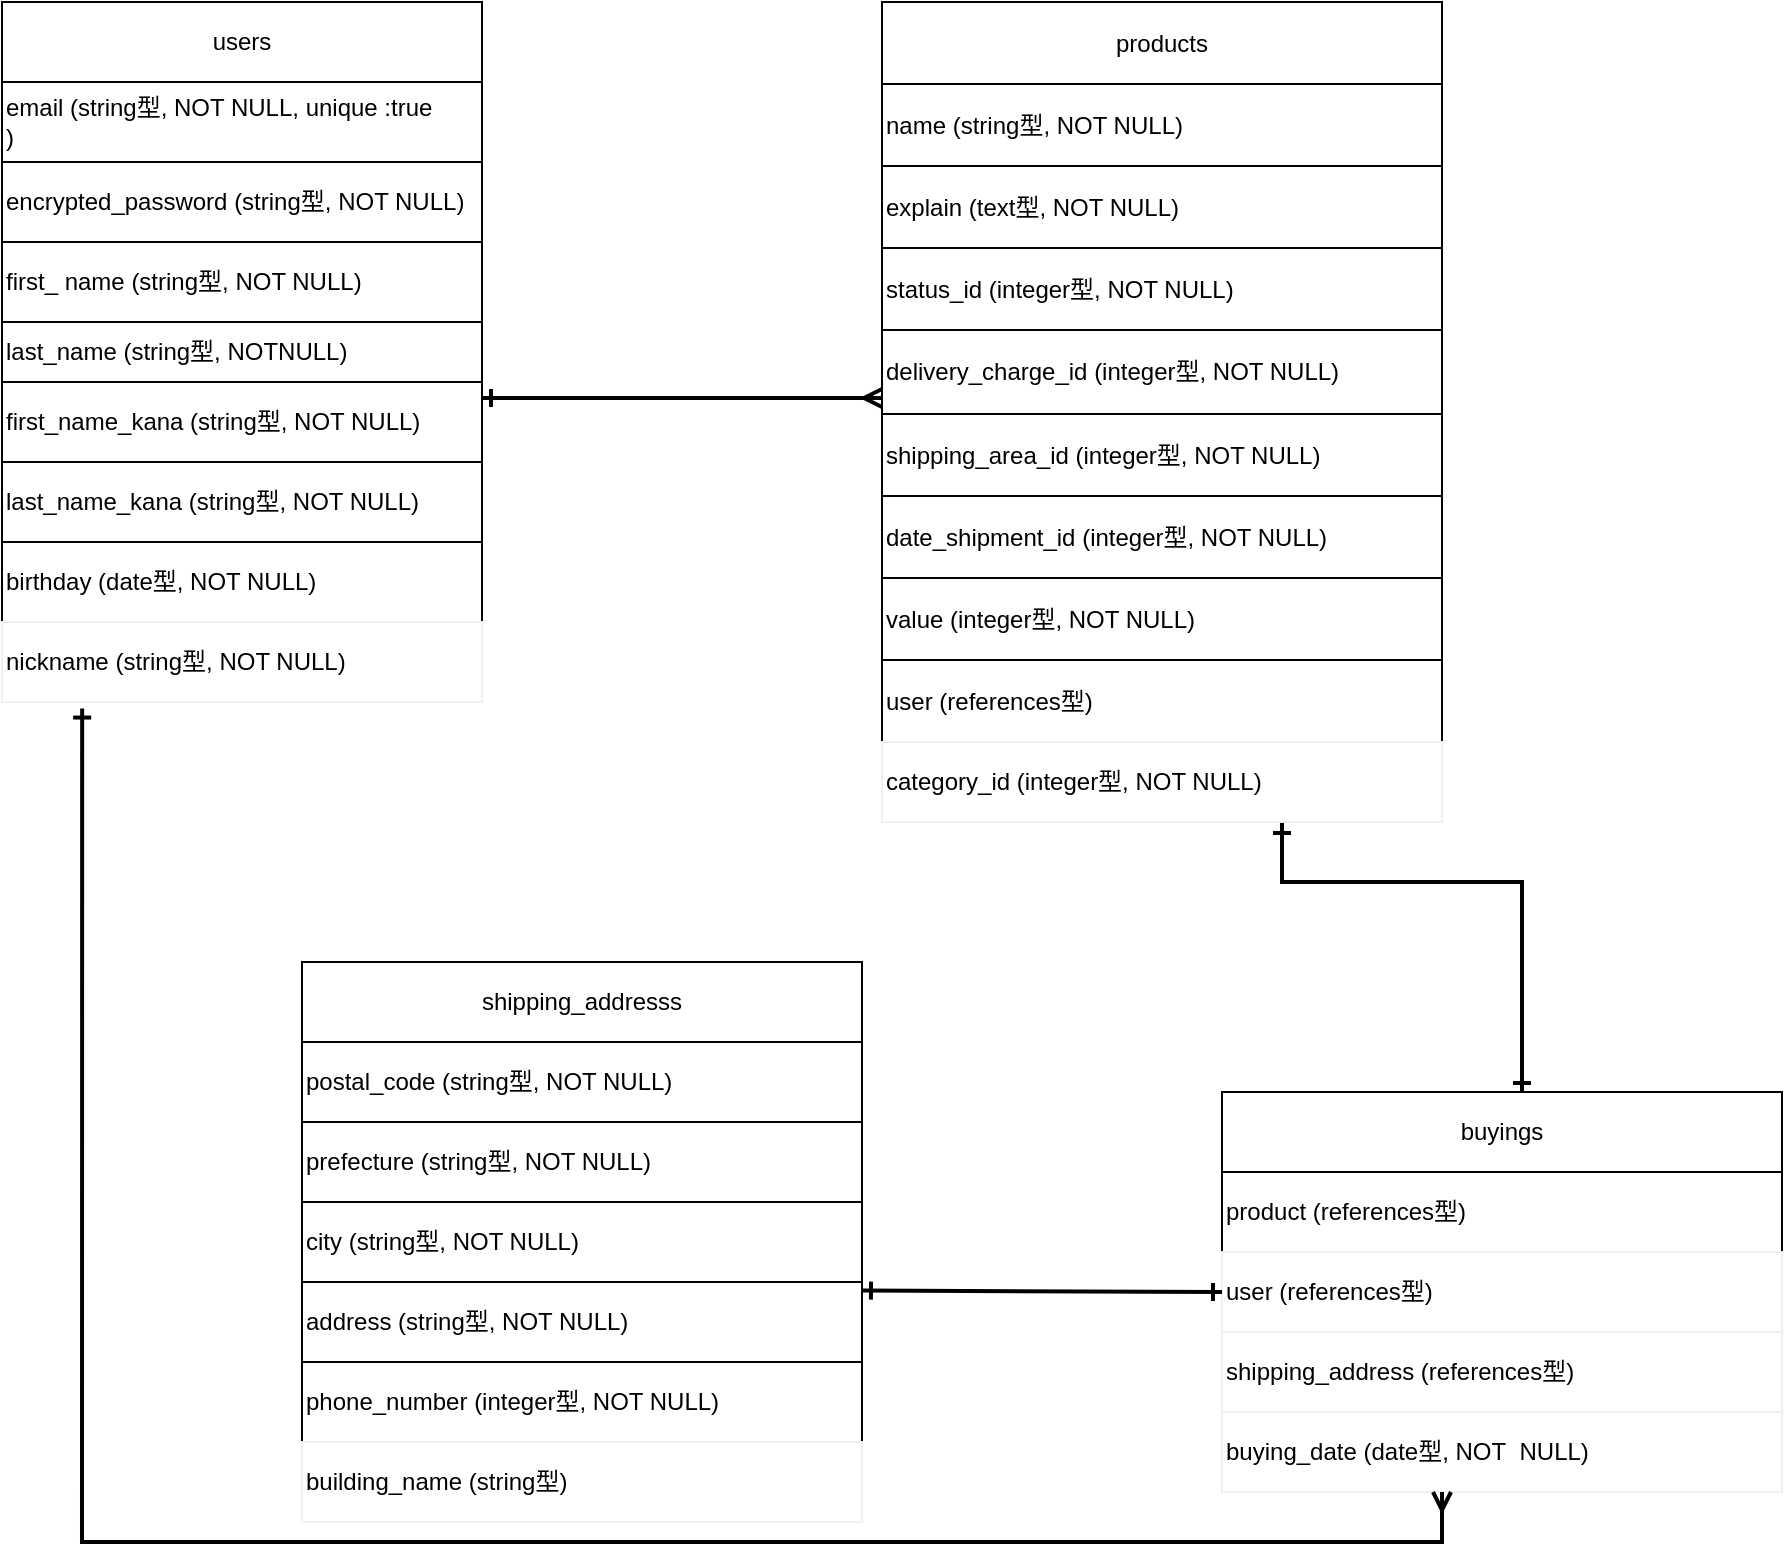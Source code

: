 <mxfile>
    <diagram id="JvZSe9SX6DZq3oTLHzbs" name="ページ1">
        <mxGraphModel dx="1220" dy="771" grid="1" gridSize="10" guides="1" tooltips="1" connect="1" arrows="1" fold="1" page="1" pageScale="1" pageWidth="827" pageHeight="1169" math="0" shadow="0">
            <root>
                <mxCell id="0"/>
                <mxCell id="1" parent="0"/>
                <mxCell id="80" value="" style="shape=table;html=1;whiteSpace=wrap;startSize=0;container=1;collapsible=0;childLayout=tableLayout;align=left;" vertex="1" parent="1">
                    <mxGeometry x="40" y="40" width="240" height="310" as="geometry"/>
                </mxCell>
                <mxCell id="81" value="" style="shape=partialRectangle;html=1;whiteSpace=wrap;collapsible=0;dropTarget=0;pointerEvents=0;fillColor=none;top=0;left=0;bottom=0;right=0;points=[[0,0.5],[1,0.5]];portConstraint=eastwest;align=left;" vertex="1" parent="80">
                    <mxGeometry width="240" height="40" as="geometry"/>
                </mxCell>
                <mxCell id="82" value="users" style="shape=partialRectangle;html=1;whiteSpace=wrap;connectable=0;overflow=hidden;fillColor=none;top=0;left=0;bottom=0;right=0;align=center;" vertex="1" parent="81">
                    <mxGeometry width="240" height="40" as="geometry"/>
                </mxCell>
                <mxCell id="83" value="" style="shape=partialRectangle;html=1;whiteSpace=wrap;collapsible=0;dropTarget=0;pointerEvents=0;fillColor=none;top=0;left=0;bottom=0;right=0;points=[[0,0.5],[1,0.5]];portConstraint=eastwest;align=left;" vertex="1" parent="80">
                    <mxGeometry y="40" width="240" height="40" as="geometry"/>
                </mxCell>
                <mxCell id="84" value="email (string型, NOT NULL, unique :true&lt;br&gt;)" style="shape=partialRectangle;html=1;whiteSpace=wrap;connectable=0;overflow=hidden;fillColor=none;top=0;left=0;bottom=0;right=0;align=left;" vertex="1" parent="83">
                    <mxGeometry width="240" height="40" as="geometry"/>
                </mxCell>
                <mxCell id="85" value="" style="shape=partialRectangle;html=1;whiteSpace=wrap;collapsible=0;dropTarget=0;pointerEvents=0;fillColor=none;top=0;left=0;bottom=0;right=0;points=[[0,0.5],[1,0.5]];portConstraint=eastwest;align=left;" vertex="1" parent="80">
                    <mxGeometry y="80" width="240" height="40" as="geometry"/>
                </mxCell>
                <mxCell id="86" value="encrypted_password (string型, NOT NULL)" style="shape=partialRectangle;html=1;whiteSpace=wrap;connectable=0;overflow=hidden;fillColor=none;top=0;left=0;bottom=0;right=0;align=left;" vertex="1" parent="85">
                    <mxGeometry width="240" height="40" as="geometry"/>
                </mxCell>
                <mxCell id="87" value="" style="shape=partialRectangle;html=1;whiteSpace=wrap;collapsible=0;dropTarget=0;pointerEvents=0;fillColor=none;top=0;left=0;bottom=0;right=0;points=[[0,0.5],[1,0.5]];portConstraint=eastwest;align=left;" vertex="1" parent="80">
                    <mxGeometry y="120" width="240" height="40" as="geometry"/>
                </mxCell>
                <mxCell id="88" value="first_ name (string型, NOT NULL)" style="shape=partialRectangle;html=1;whiteSpace=wrap;connectable=0;overflow=hidden;fillColor=none;top=0;left=0;bottom=0;right=0;align=left;" vertex="1" parent="87">
                    <mxGeometry width="240" height="40" as="geometry"/>
                </mxCell>
                <mxCell id="89" value="" style="shape=partialRectangle;html=1;whiteSpace=wrap;collapsible=0;dropTarget=0;pointerEvents=0;fillColor=none;top=0;left=0;bottom=0;right=0;points=[[0,0.5],[1,0.5]];portConstraint=eastwest;align=left;" vertex="1" parent="80">
                    <mxGeometry y="160" width="240" height="30" as="geometry"/>
                </mxCell>
                <mxCell id="90" value="last_name (string型, NOTNULL)" style="shape=partialRectangle;html=1;whiteSpace=wrap;connectable=0;overflow=hidden;fillColor=none;top=0;left=0;bottom=0;right=0;align=left;" vertex="1" parent="89">
                    <mxGeometry width="240" height="30" as="geometry"/>
                </mxCell>
                <mxCell id="91" value="" style="shape=partialRectangle;html=1;whiteSpace=wrap;collapsible=0;dropTarget=0;pointerEvents=0;fillColor=none;top=0;left=0;bottom=0;right=0;points=[[0,0.5],[1,0.5]];portConstraint=eastwest;align=left;" vertex="1" parent="80">
                    <mxGeometry y="190" width="240" height="40" as="geometry"/>
                </mxCell>
                <mxCell id="92" value="first_name_kana (string型, NOT NULL)" style="shape=partialRectangle;html=1;whiteSpace=wrap;connectable=0;overflow=hidden;fillColor=none;top=0;left=0;bottom=0;right=0;align=left;" vertex="1" parent="91">
                    <mxGeometry width="240" height="40" as="geometry"/>
                </mxCell>
                <mxCell id="93" value="" style="shape=partialRectangle;html=1;whiteSpace=wrap;collapsible=0;dropTarget=0;pointerEvents=0;fillColor=none;top=0;left=0;bottom=0;right=0;points=[[0,0.5],[1,0.5]];portConstraint=eastwest;align=left;" vertex="1" parent="80">
                    <mxGeometry y="230" width="240" height="40" as="geometry"/>
                </mxCell>
                <mxCell id="94" value="last_name_kana (string型, NOT NULL)" style="shape=partialRectangle;html=1;whiteSpace=wrap;connectable=0;overflow=hidden;fillColor=none;top=0;left=0;bottom=0;right=0;align=left;" vertex="1" parent="93">
                    <mxGeometry width="240" height="40" as="geometry"/>
                </mxCell>
                <mxCell id="95" value="" style="shape=partialRectangle;html=1;whiteSpace=wrap;collapsible=0;dropTarget=0;pointerEvents=0;fillColor=none;top=0;left=0;bottom=0;right=0;points=[[0,0.5],[1,0.5]];portConstraint=eastwest;align=left;" vertex="1" parent="80">
                    <mxGeometry y="270" width="240" height="40" as="geometry"/>
                </mxCell>
                <mxCell id="96" value="birthday (date型, NOT NULL)" style="shape=partialRectangle;html=1;whiteSpace=wrap;connectable=0;overflow=hidden;fillColor=none;top=0;left=0;bottom=0;right=0;align=left;" vertex="1" parent="95">
                    <mxGeometry width="240" height="40" as="geometry"/>
                </mxCell>
                <mxCell id="112" value="" style="shape=table;html=1;whiteSpace=wrap;startSize=0;container=1;collapsible=0;childLayout=tableLayout;" vertex="1" parent="1">
                    <mxGeometry x="480" y="40" width="280" height="370" as="geometry"/>
                </mxCell>
                <mxCell id="113" value="" style="shape=partialRectangle;html=1;whiteSpace=wrap;collapsible=0;dropTarget=0;pointerEvents=0;fillColor=none;top=0;left=0;bottom=0;right=0;points=[[0,0.5],[1,0.5]];portConstraint=eastwest;" vertex="1" parent="112">
                    <mxGeometry width="280" height="41" as="geometry"/>
                </mxCell>
                <mxCell id="114" value="products" style="shape=partialRectangle;html=1;whiteSpace=wrap;connectable=0;overflow=hidden;fillColor=none;top=0;left=0;bottom=0;right=0;" vertex="1" parent="113">
                    <mxGeometry width="280" height="41" as="geometry"/>
                </mxCell>
                <mxCell id="115" value="" style="shape=partialRectangle;html=1;whiteSpace=wrap;collapsible=0;dropTarget=0;pointerEvents=0;fillColor=none;top=0;left=0;bottom=0;right=0;points=[[0,0.5],[1,0.5]];portConstraint=eastwest;align=left;" vertex="1" parent="112">
                    <mxGeometry y="41" width="280" height="41" as="geometry"/>
                </mxCell>
                <mxCell id="116" value="name (string型, NOT NULL)" style="shape=partialRectangle;html=1;whiteSpace=wrap;connectable=0;overflow=hidden;fillColor=none;top=0;left=0;bottom=0;right=0;align=left;" vertex="1" parent="115">
                    <mxGeometry width="280" height="41" as="geometry"/>
                </mxCell>
                <mxCell id="117" value="" style="shape=partialRectangle;html=1;whiteSpace=wrap;collapsible=0;dropTarget=0;pointerEvents=0;fillColor=none;top=0;left=0;bottom=0;right=0;points=[[0,0.5],[1,0.5]];portConstraint=eastwest;align=left;" vertex="1" parent="112">
                    <mxGeometry y="82" width="280" height="41" as="geometry"/>
                </mxCell>
                <mxCell id="118" value="explain (text型, NOT NULL)" style="shape=partialRectangle;html=1;whiteSpace=wrap;connectable=0;overflow=hidden;fillColor=none;top=0;left=0;bottom=0;right=0;align=left;" vertex="1" parent="117">
                    <mxGeometry width="280" height="41" as="geometry"/>
                </mxCell>
                <mxCell id="119" value="" style="shape=partialRectangle;html=1;whiteSpace=wrap;collapsible=0;dropTarget=0;pointerEvents=0;fillColor=none;top=0;left=0;bottom=0;right=0;points=[[0,0.5],[1,0.5]];portConstraint=eastwest;align=left;" vertex="1" parent="112">
                    <mxGeometry y="123" width="280" height="41" as="geometry"/>
                </mxCell>
                <mxCell id="120" value="status_id (integer型, NOT NULL)" style="shape=partialRectangle;html=1;whiteSpace=wrap;connectable=0;overflow=hidden;fillColor=none;top=0;left=0;bottom=0;right=0;align=left;" vertex="1" parent="119">
                    <mxGeometry width="280" height="41" as="geometry"/>
                </mxCell>
                <mxCell id="121" value="" style="shape=partialRectangle;html=1;whiteSpace=wrap;collapsible=0;dropTarget=0;pointerEvents=0;fillColor=none;top=0;left=0;bottom=0;right=0;points=[[0,0.5],[1,0.5]];portConstraint=eastwest;align=left;" vertex="1" parent="112">
                    <mxGeometry y="164" width="280" height="42" as="geometry"/>
                </mxCell>
                <mxCell id="122" value="delivery_charge_id (integer型, NOT NULL)" style="shape=partialRectangle;html=1;whiteSpace=wrap;connectable=0;overflow=hidden;fillColor=none;top=0;left=0;bottom=0;right=0;align=left;" vertex="1" parent="121">
                    <mxGeometry width="280" height="42" as="geometry"/>
                </mxCell>
                <mxCell id="123" value="" style="shape=partialRectangle;html=1;whiteSpace=wrap;collapsible=0;dropTarget=0;pointerEvents=0;fillColor=none;top=0;left=0;bottom=0;right=0;points=[[0,0.5],[1,0.5]];portConstraint=eastwest;align=left;" vertex="1" parent="112">
                    <mxGeometry y="206" width="280" height="41" as="geometry"/>
                </mxCell>
                <mxCell id="124" value="shipping_area_id (integer型, NOT NULL)" style="shape=partialRectangle;html=1;whiteSpace=wrap;connectable=0;overflow=hidden;fillColor=none;top=0;left=0;bottom=0;right=0;align=left;" vertex="1" parent="123">
                    <mxGeometry width="280" height="41" as="geometry"/>
                </mxCell>
                <mxCell id="125" value="" style="shape=partialRectangle;html=1;whiteSpace=wrap;collapsible=0;dropTarget=0;pointerEvents=0;fillColor=none;top=0;left=0;bottom=0;right=0;points=[[0,0.5],[1,0.5]];portConstraint=eastwest;align=left;" vertex="1" parent="112">
                    <mxGeometry y="247" width="280" height="41" as="geometry"/>
                </mxCell>
                <mxCell id="126" value="date_shipment_id (integer型, NOT NULL)" style="shape=partialRectangle;html=1;whiteSpace=wrap;connectable=0;overflow=hidden;fillColor=none;top=0;left=0;bottom=0;right=0;align=left;" vertex="1" parent="125">
                    <mxGeometry width="280" height="41" as="geometry"/>
                </mxCell>
                <mxCell id="127" value="" style="shape=partialRectangle;html=1;whiteSpace=wrap;collapsible=0;dropTarget=0;pointerEvents=0;fillColor=none;top=0;left=0;bottom=0;right=0;points=[[0,0.5],[1,0.5]];portConstraint=eastwest;align=left;" vertex="1" parent="112">
                    <mxGeometry y="288" width="280" height="41" as="geometry"/>
                </mxCell>
                <mxCell id="128" value="value (integer型, NOT NULL)" style="shape=partialRectangle;html=1;whiteSpace=wrap;connectable=0;overflow=hidden;fillColor=none;top=0;left=0;bottom=0;right=0;align=left;" vertex="1" parent="127">
                    <mxGeometry width="280" height="41" as="geometry"/>
                </mxCell>
                <mxCell id="129" value="" style="shape=partialRectangle;html=1;whiteSpace=wrap;collapsible=0;dropTarget=0;pointerEvents=0;fillColor=none;top=0;left=0;bottom=0;right=0;points=[[0,0.5],[1,0.5]];portConstraint=eastwest;align=left;" vertex="1" parent="112">
                    <mxGeometry y="329" width="280" height="41" as="geometry"/>
                </mxCell>
                <mxCell id="130" value="user (references型)" style="shape=partialRectangle;html=1;whiteSpace=wrap;connectable=0;overflow=hidden;fillColor=none;top=0;left=0;bottom=0;right=0;align=left;" vertex="1" parent="129">
                    <mxGeometry width="280" height="41" as="geometry"/>
                </mxCell>
                <mxCell id="135" value="" style="shape=table;html=1;whiteSpace=wrap;startSize=0;container=1;collapsible=0;childLayout=tableLayout;" vertex="1" parent="1">
                    <mxGeometry x="650" y="585" width="280" height="80" as="geometry"/>
                </mxCell>
                <mxCell id="136" value="" style="shape=partialRectangle;html=1;whiteSpace=wrap;collapsible=0;dropTarget=0;pointerEvents=0;fillColor=none;top=0;left=0;bottom=0;right=0;points=[[0,0.5],[1,0.5]];portConstraint=eastwest;" vertex="1" parent="135">
                    <mxGeometry width="280" height="40" as="geometry"/>
                </mxCell>
                <mxCell id="137" value="buyings" style="shape=partialRectangle;html=1;whiteSpace=wrap;connectable=0;overflow=hidden;fillColor=none;top=0;left=0;bottom=0;right=0;" vertex="1" parent="136">
                    <mxGeometry width="280" height="40" as="geometry"/>
                </mxCell>
                <mxCell id="138" value="" style="shape=partialRectangle;html=1;whiteSpace=wrap;collapsible=0;dropTarget=0;pointerEvents=0;fillColor=none;top=0;left=0;bottom=0;right=0;points=[[0,0.5],[1,0.5]];portConstraint=eastwest;" vertex="1" parent="135">
                    <mxGeometry y="40" width="280" height="40" as="geometry"/>
                </mxCell>
                <mxCell id="139" value="product (references型)" style="shape=partialRectangle;html=1;whiteSpace=wrap;connectable=0;overflow=hidden;fillColor=none;top=0;left=0;bottom=0;right=0;align=left;" vertex="1" parent="138">
                    <mxGeometry width="280" height="40" as="geometry"/>
                </mxCell>
                <mxCell id="140" value="user (references型)" style="whiteSpace=wrap;html=1;strokeColor=#f0f0f0;align=left;" vertex="1" parent="1">
                    <mxGeometry x="650" y="665" width="280" height="40" as="geometry"/>
                </mxCell>
                <mxCell id="162" value="" style="shape=table;html=1;whiteSpace=wrap;startSize=0;container=1;collapsible=0;childLayout=tableLayout;" vertex="1" parent="1">
                    <mxGeometry x="190" y="520" width="280" height="240" as="geometry"/>
                </mxCell>
                <mxCell id="163" value="" style="shape=partialRectangle;html=1;whiteSpace=wrap;collapsible=0;dropTarget=0;pointerEvents=0;fillColor=none;top=0;left=0;bottom=0;right=0;points=[[0,0.5],[1,0.5]];portConstraint=eastwest;" vertex="1" parent="162">
                    <mxGeometry width="280" height="40" as="geometry"/>
                </mxCell>
                <mxCell id="164" value="shipping_addresss" style="shape=partialRectangle;html=1;whiteSpace=wrap;connectable=0;overflow=hidden;fillColor=none;top=0;left=0;bottom=0;right=0;" vertex="1" parent="163">
                    <mxGeometry width="280" height="40" as="geometry"/>
                </mxCell>
                <mxCell id="165" value="" style="shape=partialRectangle;html=1;whiteSpace=wrap;collapsible=0;dropTarget=0;pointerEvents=0;fillColor=none;top=0;left=0;bottom=0;right=0;points=[[0,0.5],[1,0.5]];portConstraint=eastwest;align=left;" vertex="1" parent="162">
                    <mxGeometry y="40" width="280" height="40" as="geometry"/>
                </mxCell>
                <mxCell id="166" value="postal_code (string型, NOT NULL)" style="shape=partialRectangle;html=1;whiteSpace=wrap;connectable=0;overflow=hidden;fillColor=none;top=0;left=0;bottom=0;right=0;align=left;" vertex="1" parent="165">
                    <mxGeometry width="280" height="40" as="geometry"/>
                </mxCell>
                <mxCell id="167" value="" style="shape=partialRectangle;html=1;whiteSpace=wrap;collapsible=0;dropTarget=0;pointerEvents=0;fillColor=none;top=0;left=0;bottom=0;right=0;points=[[0,0.5],[1,0.5]];portConstraint=eastwest;align=left;" vertex="1" parent="162">
                    <mxGeometry y="80" width="280" height="40" as="geometry"/>
                </mxCell>
                <mxCell id="168" value="prefecture (string型, NOT NULL)" style="shape=partialRectangle;html=1;whiteSpace=wrap;connectable=0;overflow=hidden;fillColor=none;top=0;left=0;bottom=0;right=0;align=left;" vertex="1" parent="167">
                    <mxGeometry width="280" height="40" as="geometry"/>
                </mxCell>
                <mxCell id="169" value="" style="shape=partialRectangle;html=1;whiteSpace=wrap;collapsible=0;dropTarget=0;pointerEvents=0;fillColor=none;top=0;left=0;bottom=0;right=0;points=[[0,0.5],[1,0.5]];portConstraint=eastwest;align=left;" vertex="1" parent="162">
                    <mxGeometry y="120" width="280" height="40" as="geometry"/>
                </mxCell>
                <mxCell id="170" value="city (string型, NOT NULL)" style="shape=partialRectangle;html=1;whiteSpace=wrap;connectable=0;overflow=hidden;fillColor=none;top=0;left=0;bottom=0;right=0;align=left;" vertex="1" parent="169">
                    <mxGeometry width="280" height="40" as="geometry"/>
                </mxCell>
                <mxCell id="171" value="" style="shape=partialRectangle;html=1;whiteSpace=wrap;collapsible=0;dropTarget=0;pointerEvents=0;fillColor=none;top=0;left=0;bottom=0;right=0;points=[[0,0.5],[1,0.5]];portConstraint=eastwest;align=left;" vertex="1" parent="162">
                    <mxGeometry y="160" width="280" height="40" as="geometry"/>
                </mxCell>
                <mxCell id="172" value="address (string型, NOT NULL)" style="shape=partialRectangle;html=1;whiteSpace=wrap;connectable=0;overflow=hidden;fillColor=none;top=0;left=0;bottom=0;right=0;align=left;" vertex="1" parent="171">
                    <mxGeometry width="280" height="40" as="geometry"/>
                </mxCell>
                <mxCell id="173" value="" style="shape=partialRectangle;html=1;whiteSpace=wrap;collapsible=0;dropTarget=0;pointerEvents=0;fillColor=none;top=0;left=0;bottom=0;right=0;points=[[0,0.5],[1,0.5]];portConstraint=eastwest;align=left;" vertex="1" parent="162">
                    <mxGeometry y="200" width="280" height="40" as="geometry"/>
                </mxCell>
                <mxCell id="174" value="phone_number (integer型, NOT NULL)" style="shape=partialRectangle;html=1;whiteSpace=wrap;connectable=0;overflow=hidden;fillColor=none;top=0;left=0;bottom=0;right=0;align=left;" vertex="1" parent="173">
                    <mxGeometry width="280" height="40" as="geometry"/>
                </mxCell>
                <mxCell id="192" value="" style="edgeStyle=entityRelationEdgeStyle;fontSize=41;html=1;endArrow=ERmany;strokeWidth=2;endFill=0;startArrow=ERone;startFill=0;rounded=0;" edge="1" parent="1">
                    <mxGeometry width="100" height="100" relative="1" as="geometry">
                        <mxPoint x="280" y="238" as="sourcePoint"/>
                        <mxPoint x="480" y="238" as="targetPoint"/>
                    </mxGeometry>
                </mxCell>
                <mxCell id="213" value="" style="endArrow=ERone;html=1;rounded=0;strokeWidth=2;fontSize=41;endFill=0;startArrow=ERone;startFill=0;" edge="1" parent="1">
                    <mxGeometry relative="1" as="geometry">
                        <mxPoint x="680" y="460" as="sourcePoint"/>
                        <mxPoint x="800" y="585" as="targetPoint"/>
                        <Array as="points">
                            <mxPoint x="680" y="450"/>
                            <mxPoint x="680" y="480"/>
                            <mxPoint x="800" y="480"/>
                        </Array>
                    </mxGeometry>
                </mxCell>
                <mxCell id="283" value="category_id (integer型, NOT NULL)" style="whiteSpace=wrap;html=1;strokeColor=#f0f0f0;fontSize=12;align=left;" vertex="1" parent="1">
                    <mxGeometry x="480" y="410" width="280" height="40" as="geometry"/>
                </mxCell>
                <mxCell id="284" value="buying_date (date型, NOT&amp;nbsp; NULL)" style="whiteSpace=wrap;html=1;strokeColor=#f0f0f0;fontSize=12;align=left;" vertex="1" parent="1">
                    <mxGeometry x="650" y="745" width="280" height="40" as="geometry"/>
                </mxCell>
                <mxCell id="285" value="shipping_address (references型)" style="whiteSpace=wrap;html=1;strokeColor=#f0f0f0;fontSize=12;align=left;" vertex="1" parent="1">
                    <mxGeometry x="650" y="705" width="280" height="40" as="geometry"/>
                </mxCell>
                <mxCell id="286" value="" style="endArrow=ERone;html=1;rounded=0;strokeWidth=2;fontSize=12;entryX=0;entryY=0.5;entryDx=0;entryDy=0;startArrow=ERone;startFill=0;endFill=0;" edge="1" parent="1" target="140">
                    <mxGeometry relative="1" as="geometry">
                        <mxPoint x="470" y="684.29" as="sourcePoint"/>
                        <mxPoint x="630" y="684.29" as="targetPoint"/>
                    </mxGeometry>
                </mxCell>
                <mxCell id="287" value="" style="endArrow=ERmany;html=1;rounded=0;strokeWidth=2;fontSize=12;startArrow=ERone;startFill=0;endFill=0;exitX=0.167;exitY=1.082;exitDx=0;exitDy=0;exitPerimeter=0;" edge="1" parent="1" source="288">
                    <mxGeometry relative="1" as="geometry">
                        <mxPoint x="80" y="350" as="sourcePoint"/>
                        <mxPoint x="760" y="785" as="targetPoint"/>
                        <Array as="points">
                            <mxPoint x="80" y="810"/>
                            <mxPoint x="760" y="810"/>
                        </Array>
                    </mxGeometry>
                </mxCell>
                <mxCell id="288" value="nickname (string型, NOT NULL)" style="whiteSpace=wrap;html=1;strokeColor=#f0f0f0;fontSize=12;align=left;" vertex="1" parent="1">
                    <mxGeometry x="40" y="350" width="240" height="40" as="geometry"/>
                </mxCell>
                <mxCell id="289" value="building_name (string型)" style="whiteSpace=wrap;html=1;strokeColor=#f0f0f0;fontSize=12;align=left;" vertex="1" parent="1">
                    <mxGeometry x="190" y="760" width="280" height="40" as="geometry"/>
                </mxCell>
            </root>
        </mxGraphModel>
    </diagram>
</mxfile>